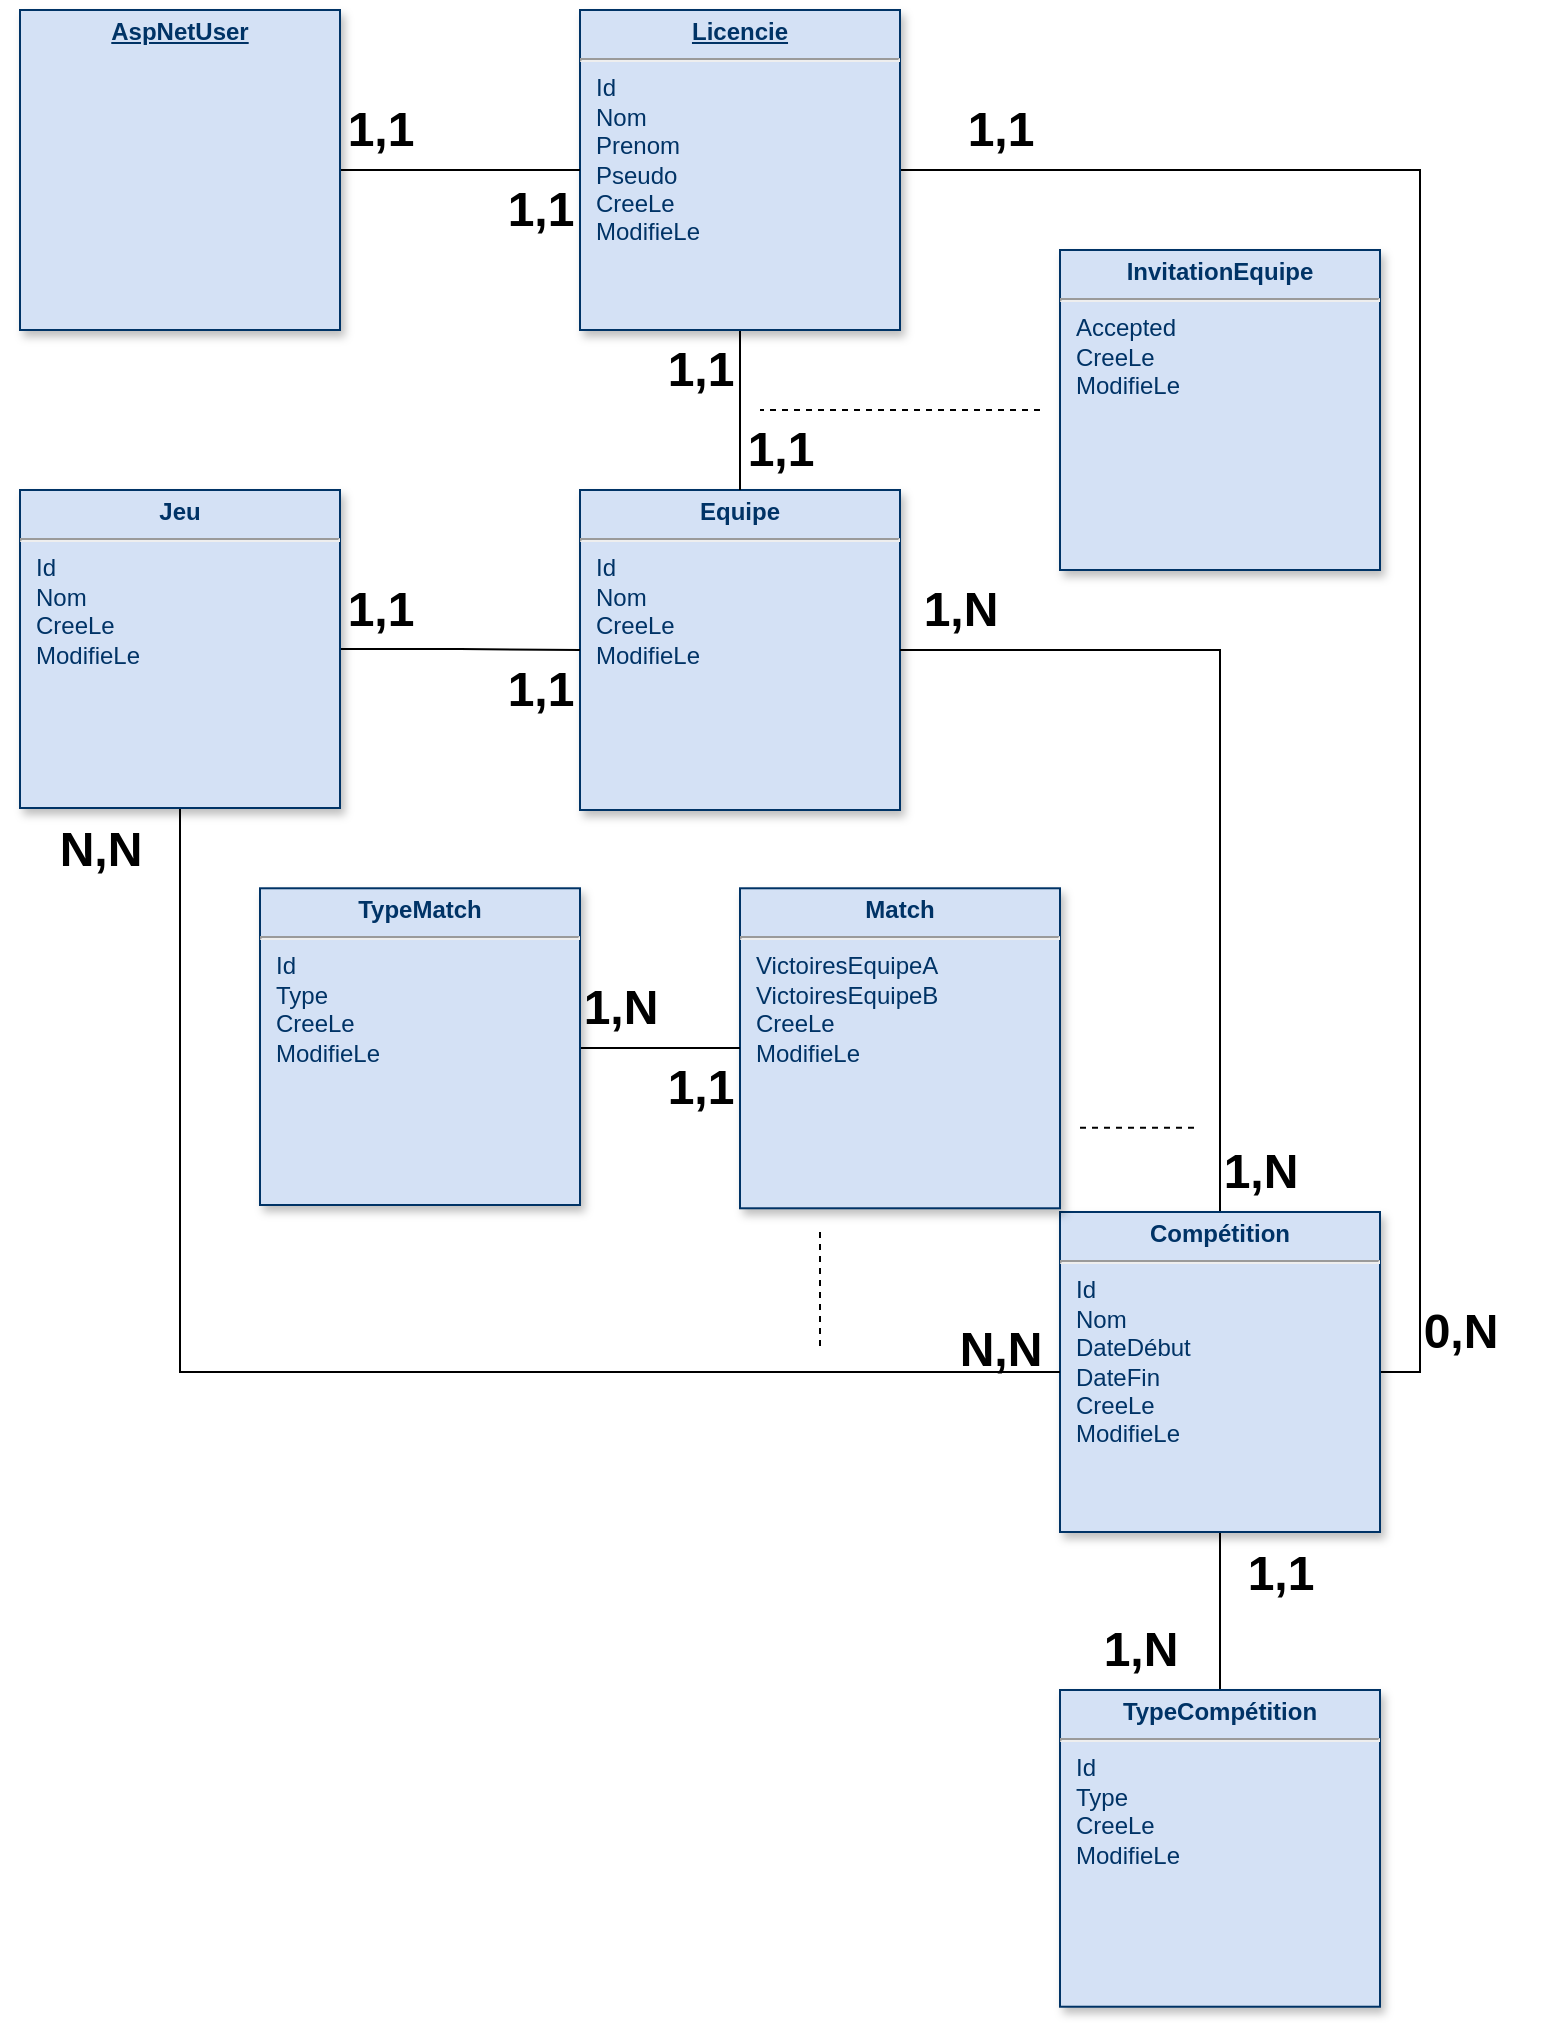 <mxfile version="14.6.10" type="google"><diagram name="Page-1" id="efa7a0a1-bf9b-a30e-e6df-94a7791c09e9"><mxGraphModel dx="1038" dy="552" grid="1" gridSize="10" guides="1" tooltips="1" connect="1" arrows="1" fold="1" page="1" pageScale="1" pageWidth="826" pageHeight="1169" background="#ffffff" math="0" shadow="0"><root><mxCell id="0"/><mxCell id="1" parent="0"/><mxCell id="2z8kW6y6unskduG-Hytn-108" style="edgeStyle=orthogonalEdgeStyle;rounded=0;orthogonalLoop=1;jettySize=auto;html=1;exitX=0.5;exitY=0;exitDx=0;exitDy=0;endArrow=none;endFill=0;" edge="1" parent="1" source="19" target="MwgS_ZWhEtHMfEz0KpOz-116"><mxGeometry relative="1" as="geometry"/></mxCell><mxCell id="19" value="&lt;p style=&quot;margin: 4px 0px 0px ; text-align: center&quot;&gt;&lt;strong&gt;TypeCompétition&lt;/strong&gt;&lt;/p&gt;&lt;hr&gt;&lt;p style=&quot;margin: 0px 0px 0px 8px&quot;&gt;Id&lt;/p&gt;&lt;p style=&quot;margin: 0px 0px 0px 8px&quot;&gt;Type&lt;/p&gt;&lt;p style=&quot;margin: 0px 0px 0px 8px&quot;&gt;CreeLe&lt;/p&gt;&lt;p style=&quot;margin: 0px 0px 0px 8px&quot;&gt;ModifieLe&lt;/p&gt;" style="verticalAlign=top;align=left;overflow=fill;fontSize=12;fontFamily=Helvetica;html=1;strokeColor=#003366;shadow=1;fillColor=#D4E1F5;fontColor=#003366" parent="1" vertex="1"><mxGeometry x="560" y="880" width="160" height="158.36" as="geometry"/></mxCell><mxCell id="21" value="&lt;p style=&quot;margin: 4px 0px 0px ; text-align: center&quot;&gt;&lt;strong&gt;Equipe&lt;/strong&gt;&lt;/p&gt;&lt;hr&gt;&lt;p style=&quot;margin: 0px 0px 0px 8px&quot;&gt;Id&lt;/p&gt;&lt;p style=&quot;margin: 0px 0px 0px 8px&quot;&gt;Nom&lt;/p&gt;&lt;p style=&quot;margin: 0px 0px 0px 8px&quot;&gt;&lt;span&gt;CreeLe&lt;/span&gt;&lt;br&gt;&lt;/p&gt;&lt;p style=&quot;margin: 0px 0px 0px 8px&quot;&gt;ModifieLe&lt;/p&gt;" style="verticalAlign=top;align=left;overflow=fill;fontSize=12;fontFamily=Helvetica;html=1;strokeColor=#003366;shadow=1;fillColor=#D4E1F5;fontColor=#003366" parent="1" vertex="1"><mxGeometry x="320" y="280.0" width="160" height="160" as="geometry"/></mxCell><mxCell id="2z8kW6y6unskduG-Hytn-109" style="edgeStyle=orthogonalEdgeStyle;rounded=0;orthogonalLoop=1;jettySize=auto;html=1;exitX=0.5;exitY=1;exitDx=0;exitDy=0;entryX=0.5;entryY=0;entryDx=0;entryDy=0;endArrow=none;endFill=0;" edge="1" parent="1" source="25" target="21"><mxGeometry relative="1" as="geometry"/></mxCell><mxCell id="2z8kW6y6unskduG-Hytn-142" style="edgeStyle=orthogonalEdgeStyle;rounded=0;orthogonalLoop=1;jettySize=auto;html=1;exitX=1;exitY=0.5;exitDx=0;exitDy=0;entryX=1;entryY=0.5;entryDx=0;entryDy=0;endArrow=none;endFill=0;strokeColor=#000000;" edge="1" parent="1" source="25" target="MwgS_ZWhEtHMfEz0KpOz-116"><mxGeometry relative="1" as="geometry"/></mxCell><mxCell id="25" value="&lt;p style=&quot;margin: 0px ; margin-top: 4px ; text-align: center ; text-decoration: underline&quot;&gt;&lt;strong&gt;Licencie&lt;/strong&gt;&lt;/p&gt;&lt;hr&gt;&lt;p style=&quot;margin: 0px ; margin-left: 8px&quot;&gt;Id&lt;/p&gt;&lt;p style=&quot;margin: 0px ; margin-left: 8px&quot;&gt;Nom&lt;/p&gt;&lt;p style=&quot;margin: 0px ; margin-left: 8px&quot;&gt;Prenom&lt;/p&gt;&lt;p style=&quot;margin: 0px ; margin-left: 8px&quot;&gt;Pseudo&lt;/p&gt;&lt;p style=&quot;margin: 0px ; margin-left: 8px&quot;&gt;&lt;span&gt;CreeLe&lt;/span&gt;&lt;br&gt;&lt;/p&gt;&lt;p style=&quot;margin: 0px ; margin-left: 8px&quot;&gt;ModifieLe&lt;/p&gt;" style="verticalAlign=top;align=left;overflow=fill;fontSize=12;fontFamily=Helvetica;html=1;strokeColor=#003366;shadow=1;fillColor=#D4E1F5;fontColor=#003366" parent="1" vertex="1"><mxGeometry x="320.0" y="40.0" width="160" height="160" as="geometry"/></mxCell><mxCell id="2z8kW6y6unskduG-Hytn-131" style="edgeStyle=orthogonalEdgeStyle;rounded=0;orthogonalLoop=1;jettySize=auto;html=1;exitX=0.5;exitY=0;exitDx=0;exitDy=0;entryX=1;entryY=0.5;entryDx=0;entryDy=0;endArrow=none;endFill=0;strokeColor=#000000;" edge="1" parent="1" source="MwgS_ZWhEtHMfEz0KpOz-116" target="21"><mxGeometry relative="1" as="geometry"/></mxCell><mxCell id="MwgS_ZWhEtHMfEz0KpOz-116" value="&lt;p style=&quot;margin: 4px 0px 0px ; text-align: center&quot;&gt;&lt;strong&gt;Compétition&lt;/strong&gt;&lt;/p&gt;&lt;hr&gt;&lt;p style=&quot;margin: 0px 0px 0px 8px&quot;&gt;Id&lt;/p&gt;&lt;p style=&quot;margin: 0px 0px 0px 8px&quot;&gt;Nom&lt;/p&gt;&lt;p style=&quot;margin: 0px 0px 0px 8px&quot;&gt;DateDébut&lt;/p&gt;&lt;p style=&quot;margin: 0px 0px 0px 8px&quot;&gt;DateFin&lt;/p&gt;&lt;p style=&quot;margin: 0px 0px 0px 8px&quot;&gt;CreeLe&lt;/p&gt;&lt;p style=&quot;margin: 0px 0px 0px 8px&quot;&gt;ModifieLe&lt;/p&gt;" style="verticalAlign=top;align=left;overflow=fill;fontSize=12;fontFamily=Helvetica;html=1;strokeColor=#003366;shadow=1;fillColor=#D4E1F5;fontColor=#003366" parent="1" vertex="1"><mxGeometry x="560" y="641.0" width="160" height="160" as="geometry"/></mxCell><mxCell id="2z8kW6y6unskduG-Hytn-129" style="edgeStyle=orthogonalEdgeStyle;rounded=0;orthogonalLoop=1;jettySize=auto;html=1;exitX=1;exitY=0.5;exitDx=0;exitDy=0;entryX=0;entryY=0.5;entryDx=0;entryDy=0;endArrow=none;endFill=0;strokeColor=#000000;" edge="1" parent="1" source="MwgS_ZWhEtHMfEz0KpOz-122" target="21"><mxGeometry relative="1" as="geometry"/></mxCell><mxCell id="2z8kW6y6unskduG-Hytn-139" style="edgeStyle=orthogonalEdgeStyle;rounded=0;orthogonalLoop=1;jettySize=auto;html=1;exitX=0.5;exitY=1;exitDx=0;exitDy=0;entryX=0;entryY=0.5;entryDx=0;entryDy=0;endArrow=none;endFill=0;strokeColor=#000000;" edge="1" parent="1" source="MwgS_ZWhEtHMfEz0KpOz-122" target="MwgS_ZWhEtHMfEz0KpOz-116"><mxGeometry relative="1" as="geometry"/></mxCell><mxCell id="MwgS_ZWhEtHMfEz0KpOz-122" value="&lt;p style=&quot;margin: 4px 0px 0px ; text-align: center&quot;&gt;&lt;strong&gt;Jeu&lt;/strong&gt;&lt;/p&gt;&lt;hr&gt;&lt;p style=&quot;margin: 0px 0px 0px 8px&quot;&gt;Id&lt;/p&gt;&lt;p style=&quot;margin: 0px 0px 0px 8px&quot;&gt;Nom&lt;/p&gt;&lt;p style=&quot;margin: 0px 0px 0px 8px&quot;&gt;CreeLe&lt;/p&gt;&lt;p style=&quot;margin: 0px 0px 0px 8px&quot;&gt;ModifieLe&lt;/p&gt;" style="verticalAlign=top;align=left;overflow=fill;fontSize=12;fontFamily=Helvetica;html=1;strokeColor=#003366;shadow=1;fillColor=#D4E1F5;fontColor=#003366" parent="1" vertex="1"><mxGeometry x="40" y="280" width="160" height="159" as="geometry"/></mxCell><mxCell id="2z8kW6y6unskduG-Hytn-141" style="edgeStyle=orthogonalEdgeStyle;rounded=0;orthogonalLoop=1;jettySize=auto;html=1;dashed=1;endArrow=none;endFill=0;strokeColor=#000000;" edge="1" parent="1"><mxGeometry relative="1" as="geometry"><mxPoint x="410" y="240" as="targetPoint"/><mxPoint x="550" y="240" as="sourcePoint"/></mxGeometry></mxCell><mxCell id="CexhZwSqWYE-8dXFEX2q-103" value="&lt;p style=&quot;margin: 4px 0px 0px ; text-align: center&quot;&gt;&lt;strong&gt;InvitationEquipe&lt;/strong&gt;&lt;/p&gt;&lt;hr&gt;&lt;p style=&quot;margin: 0px 0px 0px 8px&quot;&gt;Accepted&lt;/p&gt;&lt;p style=&quot;margin: 0px 0px 0px 8px&quot;&gt;CreeLe&lt;br&gt;&lt;/p&gt;&lt;p style=&quot;margin: 0px 0px 0px 8px&quot;&gt;ModifieLe&lt;/p&gt;" style="verticalAlign=top;align=left;overflow=fill;fontSize=12;fontFamily=Helvetica;html=1;strokeColor=#003366;shadow=1;fillColor=#D4E1F5;fontColor=#003366" parent="1" vertex="1"><mxGeometry x="560" y="160.0" width="160" height="160" as="geometry"/></mxCell><mxCell id="2z8kW6y6unskduG-Hytn-137" style="edgeStyle=none;rounded=0;orthogonalLoop=1;jettySize=auto;html=1;dashed=1;endArrow=none;endFill=0;strokeColor=#000000;" edge="1" parent="1"><mxGeometry relative="1" as="geometry"><mxPoint x="630" y="598.82" as="targetPoint"/><mxPoint x="570" y="598.82" as="sourcePoint"/></mxGeometry></mxCell><mxCell id="CexhZwSqWYE-8dXFEX2q-106" value="&lt;p style=&quot;margin: 4px 0px 0px ; text-align: center&quot;&gt;&lt;strong&gt;Match&lt;/strong&gt;&lt;/p&gt;&lt;hr&gt;&lt;p style=&quot;margin: 0px 0px 0px 8px&quot;&gt;&lt;span&gt;VictoiresEquipeA&lt;/span&gt;&lt;/p&gt;&lt;p style=&quot;margin: 0px 0px 0px 8px&quot;&gt;VictoiresEquipeB&lt;/p&gt;&lt;p style=&quot;margin: 0px 0px 0px 8px&quot;&gt;CreeLe&lt;br&gt;&lt;/p&gt;&lt;p style=&quot;margin: 0px 0px 0px 8px&quot;&gt;ModifieLe&lt;/p&gt;" style="verticalAlign=top;align=left;overflow=fill;fontSize=12;fontFamily=Helvetica;html=1;strokeColor=#003366;shadow=1;fillColor=#D4E1F5;fontColor=#003366" parent="1" vertex="1"><mxGeometry x="400" y="479.14" width="160" height="160" as="geometry"/></mxCell><mxCell id="2z8kW6y6unskduG-Hytn-105" value="" style="edgeStyle=orthogonalEdgeStyle;rounded=0;orthogonalLoop=1;jettySize=auto;html=1;endArrow=none;endFill=0;startArrow=none;" edge="1" parent="1" source="2z8kW6y6unskduG-Hytn-152" target="CexhZwSqWYE-8dXFEX2q-106"><mxGeometry relative="1" as="geometry"><Array as="points"><mxPoint x="240" y="559"/></Array></mxGeometry></mxCell><mxCell id="2z8kW6y6unskduG-Hytn-104" value="&lt;p style=&quot;margin: 4px 0px 0px ; text-align: center&quot;&gt;&lt;strong&gt;TypeMatch&lt;/strong&gt;&lt;/p&gt;&lt;hr&gt;&lt;p style=&quot;margin: 0px 0px 0px 8px&quot;&gt;Id&lt;/p&gt;&lt;p style=&quot;margin: 0px 0px 0px 8px&quot;&gt;Type&lt;/p&gt;&lt;p style=&quot;margin: 0px 0px 0px 8px&quot;&gt;CreeLe&lt;/p&gt;&lt;p style=&quot;margin: 0px 0px 0px 8px&quot;&gt;ModifieLe&lt;/p&gt;" style="verticalAlign=top;align=left;overflow=fill;fontSize=12;fontFamily=Helvetica;html=1;strokeColor=#003366;shadow=1;fillColor=#D4E1F5;fontColor=#003366" vertex="1" parent="1"><mxGeometry x="160" y="479.14" width="160" height="158.36" as="geometry"/></mxCell><mxCell id="2z8kW6y6unskduG-Hytn-126" style="edgeStyle=orthogonalEdgeStyle;rounded=0;orthogonalLoop=1;jettySize=auto;html=1;entryX=0;entryY=0.5;entryDx=0;entryDy=0;endArrow=none;endFill=0;strokeColor=#000000;" edge="1" parent="1" source="2z8kW6y6unskduG-Hytn-116" target="25"><mxGeometry relative="1" as="geometry"/></mxCell><mxCell id="2z8kW6y6unskduG-Hytn-116" value="&lt;p style=&quot;margin: 0px ; margin-top: 4px ; text-align: center ; text-decoration: underline&quot;&gt;&lt;strong&gt;AspNetUser&lt;/strong&gt;&lt;/p&gt;" style="verticalAlign=top;align=left;overflow=fill;fontSize=12;fontFamily=Helvetica;html=1;strokeColor=#003366;shadow=1;fillColor=#D4E1F5;fontColor=#003366" vertex="1" parent="1"><mxGeometry x="40" y="40.0" width="160" height="160" as="geometry"/></mxCell><mxCell id="2z8kW6y6unskduG-Hytn-143" value="1,1" style="text;strokeColor=none;fillColor=none;html=1;fontSize=24;fontStyle=1;verticalAlign=middle;align=center;" vertex="1" parent="1"><mxGeometry x="170" y="80" width="100" height="40" as="geometry"/></mxCell><mxCell id="2z8kW6y6unskduG-Hytn-144" value="1,1" style="text;strokeColor=none;fillColor=none;html=1;fontSize=24;fontStyle=1;verticalAlign=middle;align=center;" vertex="1" parent="1"><mxGeometry x="480" y="80" width="100" height="40" as="geometry"/></mxCell><mxCell id="2z8kW6y6unskduG-Hytn-145" value="1,1" style="text;strokeColor=none;fillColor=none;html=1;fontSize=24;fontStyle=1;verticalAlign=middle;align=center;" vertex="1" parent="1"><mxGeometry x="250" y="120" width="100" height="40" as="geometry"/></mxCell><mxCell id="2z8kW6y6unskduG-Hytn-146" value="0,N" style="text;strokeColor=none;fillColor=none;html=1;fontSize=24;fontStyle=1;verticalAlign=middle;align=center;" vertex="1" parent="1"><mxGeometry x="710" y="681" width="100" height="40" as="geometry"/></mxCell><mxCell id="2z8kW6y6unskduG-Hytn-147" value="1,1" style="text;strokeColor=none;fillColor=none;html=1;fontSize=24;fontStyle=1;verticalAlign=middle;align=center;" vertex="1" parent="1"><mxGeometry x="330" y="200" width="100" height="40" as="geometry"/></mxCell><mxCell id="2z8kW6y6unskduG-Hytn-148" value="1,1" style="text;strokeColor=none;fillColor=none;html=1;fontSize=24;fontStyle=1;verticalAlign=middle;align=center;" vertex="1" parent="1"><mxGeometry x="370" y="240" width="100" height="40" as="geometry"/></mxCell><mxCell id="2z8kW6y6unskduG-Hytn-149" value="1,1" style="text;strokeColor=none;fillColor=none;html=1;fontSize=24;fontStyle=1;verticalAlign=middle;align=center;" vertex="1" parent="1"><mxGeometry x="170" y="320" width="100" height="40" as="geometry"/></mxCell><mxCell id="2z8kW6y6unskduG-Hytn-151" value="1,1" style="text;strokeColor=none;fillColor=none;html=1;fontSize=24;fontStyle=1;verticalAlign=middle;align=center;" vertex="1" parent="1"><mxGeometry x="250" y="360" width="100" height="40" as="geometry"/></mxCell><mxCell id="2z8kW6y6unskduG-Hytn-152" value="1,N" style="text;strokeColor=none;fillColor=none;html=1;fontSize=24;fontStyle=1;verticalAlign=middle;align=center;" vertex="1" parent="1"><mxGeometry x="290" y="519" width="100" height="40" as="geometry"/></mxCell><mxCell id="2z8kW6y6unskduG-Hytn-155" value="1,1" style="text;strokeColor=none;fillColor=none;html=1;fontSize=24;fontStyle=1;verticalAlign=middle;align=center;" vertex="1" parent="1"><mxGeometry x="330" y="559" width="100" height="40" as="geometry"/></mxCell><mxCell id="2z8kW6y6unskduG-Hytn-156" value="1,N" style="text;strokeColor=none;fillColor=none;html=1;fontSize=24;fontStyle=1;verticalAlign=middle;align=center;" vertex="1" parent="1"><mxGeometry x="550" y="840" width="100" height="40" as="geometry"/></mxCell><mxCell id="2z8kW6y6unskduG-Hytn-158" value="1,1" style="text;strokeColor=none;fillColor=none;html=1;fontSize=24;fontStyle=1;verticalAlign=middle;align=center;" vertex="1" parent="1"><mxGeometry x="620" y="801.82" width="100" height="40" as="geometry"/></mxCell><mxCell id="2z8kW6y6unskduG-Hytn-159" value="N,N" style="text;strokeColor=none;fillColor=none;html=1;fontSize=24;fontStyle=1;verticalAlign=middle;align=center;" vertex="1" parent="1"><mxGeometry x="30" y="440" width="100" height="40" as="geometry"/></mxCell><mxCell id="2z8kW6y6unskduG-Hytn-161" value="N,N" style="text;strokeColor=none;fillColor=none;html=1;fontSize=24;fontStyle=1;verticalAlign=middle;align=center;" vertex="1" parent="1"><mxGeometry x="480" y="690" width="100" height="40" as="geometry"/></mxCell><mxCell id="2z8kW6y6unskduG-Hytn-162" value="1,N" style="text;strokeColor=none;fillColor=none;html=1;fontSize=24;fontStyle=1;verticalAlign=middle;align=center;" vertex="1" parent="1"><mxGeometry x="460" y="320" width="100" height="40" as="geometry"/></mxCell><mxCell id="2z8kW6y6unskduG-Hytn-163" value="1,N" style="text;strokeColor=none;fillColor=none;html=1;fontSize=24;fontStyle=1;verticalAlign=middle;align=center;" vertex="1" parent="1"><mxGeometry x="610" y="601" width="100" height="40" as="geometry"/></mxCell><mxCell id="2z8kW6y6unskduG-Hytn-164" style="edgeStyle=none;rounded=0;orthogonalLoop=1;jettySize=auto;html=1;dashed=1;endArrow=none;endFill=0;strokeColor=#000000;" edge="1" parent="1"><mxGeometry relative="1" as="geometry"><mxPoint x="440" y="710" as="targetPoint"/><mxPoint x="440" y="651" as="sourcePoint"/></mxGeometry></mxCell></root></mxGraphModel></diagram></mxfile>
